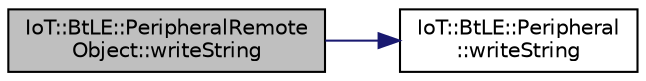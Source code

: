 digraph "IoT::BtLE::PeripheralRemoteObject::writeString"
{
 // LATEX_PDF_SIZE
  edge [fontname="Helvetica",fontsize="10",labelfontname="Helvetica",labelfontsize="10"];
  node [fontname="Helvetica",fontsize="10",shape=record];
  rankdir="LR";
  Node1 [label="IoT::BtLE::PeripheralRemote\lObject::writeString",height=0.2,width=0.4,color="black", fillcolor="grey75", style="filled", fontcolor="black",tooltip=" "];
  Node1 -> Node2 [color="midnightblue",fontsize="10",style="solid",fontname="Helvetica"];
  Node2 [label="IoT::BtLE::Peripheral\l::writeString",height=0.2,width=0.4,color="black", fillcolor="white", style="filled",URL="$classIoT_1_1BtLE_1_1Peripheral.html#af06def93270e20d5b8a09fb55c301ae3",tooltip=" "];
}
